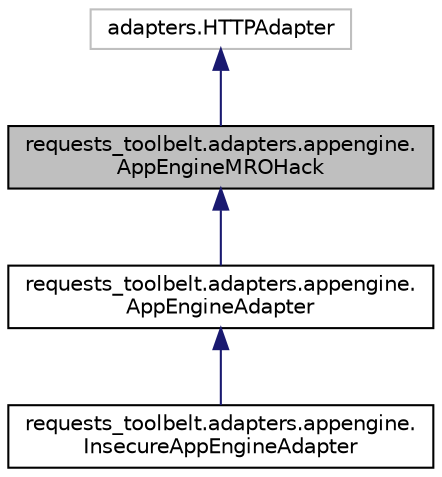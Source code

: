 digraph "requests_toolbelt.adapters.appengine.AppEngineMROHack"
{
 // LATEX_PDF_SIZE
  edge [fontname="Helvetica",fontsize="10",labelfontname="Helvetica",labelfontsize="10"];
  node [fontname="Helvetica",fontsize="10",shape=record];
  Node1 [label="requests_toolbelt.adapters.appengine.\lAppEngineMROHack",height=0.2,width=0.4,color="black", fillcolor="grey75", style="filled", fontcolor="black",tooltip=" "];
  Node2 -> Node1 [dir="back",color="midnightblue",fontsize="10",style="solid",fontname="Helvetica"];
  Node2 [label="adapters.HTTPAdapter",height=0.2,width=0.4,color="grey75", fillcolor="white", style="filled",tooltip=" "];
  Node1 -> Node3 [dir="back",color="midnightblue",fontsize="10",style="solid",fontname="Helvetica"];
  Node3 [label="requests_toolbelt.adapters.appengine.\lAppEngineAdapter",height=0.2,width=0.4,color="black", fillcolor="white", style="filled",URL="$classrequests__toolbelt_1_1adapters_1_1appengine_1_1AppEngineAdapter.html",tooltip=" "];
  Node3 -> Node4 [dir="back",color="midnightblue",fontsize="10",style="solid",fontname="Helvetica"];
  Node4 [label="requests_toolbelt.adapters.appengine.\lInsecureAppEngineAdapter",height=0.2,width=0.4,color="black", fillcolor="white", style="filled",URL="$classrequests__toolbelt_1_1adapters_1_1appengine_1_1InsecureAppEngineAdapter.html",tooltip=" "];
}

